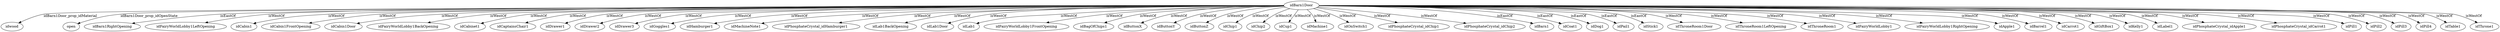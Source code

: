 strict digraph  {
idBarn1Door [node_type=entity_node];
idwood [node_type=property_node];
open [node_type=property_node];
idBarn1RightOpening [node_type=entity_node];
idFairyWorldLobby1LeftOpening [node_type=entity_node];
idCabin1 [node_type=entity_node];
idCabin1FrontOpening [node_type=entity_node];
idCabin1Door [node_type=entity_node];
idFairyWorldLobby1BackOpening [node_type=entity_node];
idCabinet1 [node_type=entity_node];
idCaptainsChair1 [node_type=entity_node];
idDrawer1 [node_type=entity_node];
idDrawer2 [node_type=entity_node];
idDrawer3 [node_type=entity_node];
idGoggles1 [node_type=entity_node];
idHamburger1 [node_type=entity_node];
idMachineNote1 [node_type=entity_node];
idPhosphateCrystal_idHamburger1 [node_type=entity_node];
idLab1BackOpening [node_type=entity_node];
idLab1Door [node_type=entity_node];
idLab1 [node_type=entity_node];
idFairyWorldLobby1FrontOpening [node_type=entity_node];
idBagOfChips1 [node_type=entity_node];
idButtonX [node_type=entity_node];
idButtonY [node_type=entity_node];
idButtonZ [node_type=entity_node];
idChip1 [node_type=entity_node];
idChip2 [node_type=entity_node];
idCup1 [node_type=entity_node];
idMachine1 [node_type=entity_node];
idOnSwitch1 [node_type=entity_node];
idPhosphateCrystal_idChip1 [node_type=entity_node];
idPhosphateCrystal_idChip2 [node_type=entity_node];
idBarn1 [node_type=entity_node];
idCoat1 [node_type=entity_node];
idDog1 [node_type=entity_node];
idPail1 [node_type=entity_node];
idStick1 [node_type=entity_node];
idThroneRoom1Door [node_type=entity_node];
idThroneRoom1LeftOpening [node_type=entity_node];
idThroneRoom1 [node_type=entity_node];
idFairyWorldLobby1 [node_type=entity_node];
idFairyWorldLobby1RightOpening [node_type=entity_node];
idApple1 [node_type=entity_node];
idBarrel1 [node_type=entity_node];
idCarrot1 [node_type=entity_node];
idGiftBox1 [node_type=entity_node];
idKelly1 [node_type=entity_node];
idLabel1 [node_type=entity_node];
idPhosphateCrystal_idApple1 [node_type=entity_node];
idPhosphateCrystal_idCarrot1 [node_type=entity_node];
idPill1 [node_type=entity_node];
idPill2 [node_type=entity_node];
idPill3 [node_type=entity_node];
idPill4 [node_type=entity_node];
idTable1 [node_type=entity_node];
idThrone1 [node_type=entity_node];
idBarn1Door -> idwood  [edge_type=property, label=idBarn1Door_prop_idMaterial];
idBarn1Door -> open  [edge_type=property, label=idBarn1Door_prop_idOpenState];
idBarn1Door -> idBarn1RightOpening  [edge_type=relationship, label=isEastOf];
idBarn1Door -> idFairyWorldLobby1LeftOpening  [edge_type=relationship, label=isWestOf];
idBarn1Door -> idCabin1  [edge_type=relationship, label=isWestOf];
idBarn1Door -> idCabin1FrontOpening  [edge_type=relationship, label=isWestOf];
idBarn1Door -> idCabin1Door  [edge_type=relationship, label=isWestOf];
idBarn1Door -> idFairyWorldLobby1BackOpening  [edge_type=relationship, label=isWestOf];
idBarn1Door -> idCabinet1  [edge_type=relationship, label=isWestOf];
idBarn1Door -> idCaptainsChair1  [edge_type=relationship, label=isWestOf];
idBarn1Door -> idDrawer1  [edge_type=relationship, label=isWestOf];
idBarn1Door -> idDrawer2  [edge_type=relationship, label=isWestOf];
idBarn1Door -> idDrawer3  [edge_type=relationship, label=isWestOf];
idBarn1Door -> idGoggles1  [edge_type=relationship, label=isWestOf];
idBarn1Door -> idHamburger1  [edge_type=relationship, label=isWestOf];
idBarn1Door -> idMachineNote1  [edge_type=relationship, label=isWestOf];
idBarn1Door -> idPhosphateCrystal_idHamburger1  [edge_type=relationship, label=isWestOf];
idBarn1Door -> idLab1BackOpening  [edge_type=relationship, label=isWestOf];
idBarn1Door -> idLab1Door  [edge_type=relationship, label=isWestOf];
idBarn1Door -> idLab1  [edge_type=relationship, label=isWestOf];
idBarn1Door -> idFairyWorldLobby1FrontOpening  [edge_type=relationship, label=isWestOf];
idBarn1Door -> idBagOfChips1  [edge_type=relationship, label=isWestOf];
idBarn1Door -> idButtonX  [edge_type=relationship, label=isWestOf];
idBarn1Door -> idButtonY  [edge_type=relationship, label=isWestOf];
idBarn1Door -> idButtonZ  [edge_type=relationship, label=isWestOf];
idBarn1Door -> idChip1  [edge_type=relationship, label=isWestOf];
idBarn1Door -> idChip2  [edge_type=relationship, label=isWestOf];
idBarn1Door -> idCup1  [edge_type=relationship, label=isWestOf];
idBarn1Door -> idMachine1  [edge_type=relationship, label=isWestOf];
idBarn1Door -> idOnSwitch1  [edge_type=relationship, label=isWestOf];
idBarn1Door -> idPhosphateCrystal_idChip1  [edge_type=relationship, label=isWestOf];
idBarn1Door -> idPhosphateCrystal_idChip2  [edge_type=relationship, label=isWestOf];
idBarn1Door -> idBarn1  [edge_type=relationship, label=isEastOf];
idBarn1Door -> idCoat1  [edge_type=relationship, label=isEastOf];
idBarn1Door -> idDog1  [edge_type=relationship, label=isEastOf];
idBarn1Door -> idPail1  [edge_type=relationship, label=isEastOf];
idBarn1Door -> idStick1  [edge_type=relationship, label=isEastOf];
idBarn1Door -> idThroneRoom1Door  [edge_type=relationship, label=isWestOf];
idBarn1Door -> idThroneRoom1LeftOpening  [edge_type=relationship, label=isWestOf];
idBarn1Door -> idThroneRoom1  [edge_type=relationship, label=isWestOf];
idBarn1Door -> idFairyWorldLobby1  [edge_type=relationship, label=isWestOf];
idBarn1Door -> idFairyWorldLobby1RightOpening  [edge_type=relationship, label=isWestOf];
idBarn1Door -> idApple1  [edge_type=relationship, label=isWestOf];
idBarn1Door -> idBarrel1  [edge_type=relationship, label=isWestOf];
idBarn1Door -> idCarrot1  [edge_type=relationship, label=isWestOf];
idBarn1Door -> idGiftBox1  [edge_type=relationship, label=isWestOf];
idBarn1Door -> idKelly1  [edge_type=relationship, label=isWestOf];
idBarn1Door -> idLabel1  [edge_type=relationship, label=isWestOf];
idBarn1Door -> idPhosphateCrystal_idApple1  [edge_type=relationship, label=isWestOf];
idBarn1Door -> idPhosphateCrystal_idCarrot1  [edge_type=relationship, label=isWestOf];
idBarn1Door -> idPill1  [edge_type=relationship, label=isWestOf];
idBarn1Door -> idPill2  [edge_type=relationship, label=isWestOf];
idBarn1Door -> idPill3  [edge_type=relationship, label=isWestOf];
idBarn1Door -> idPill4  [edge_type=relationship, label=isWestOf];
idBarn1Door -> idTable1  [edge_type=relationship, label=isWestOf];
idBarn1Door -> idThrone1  [edge_type=relationship, label=isWestOf];
}

